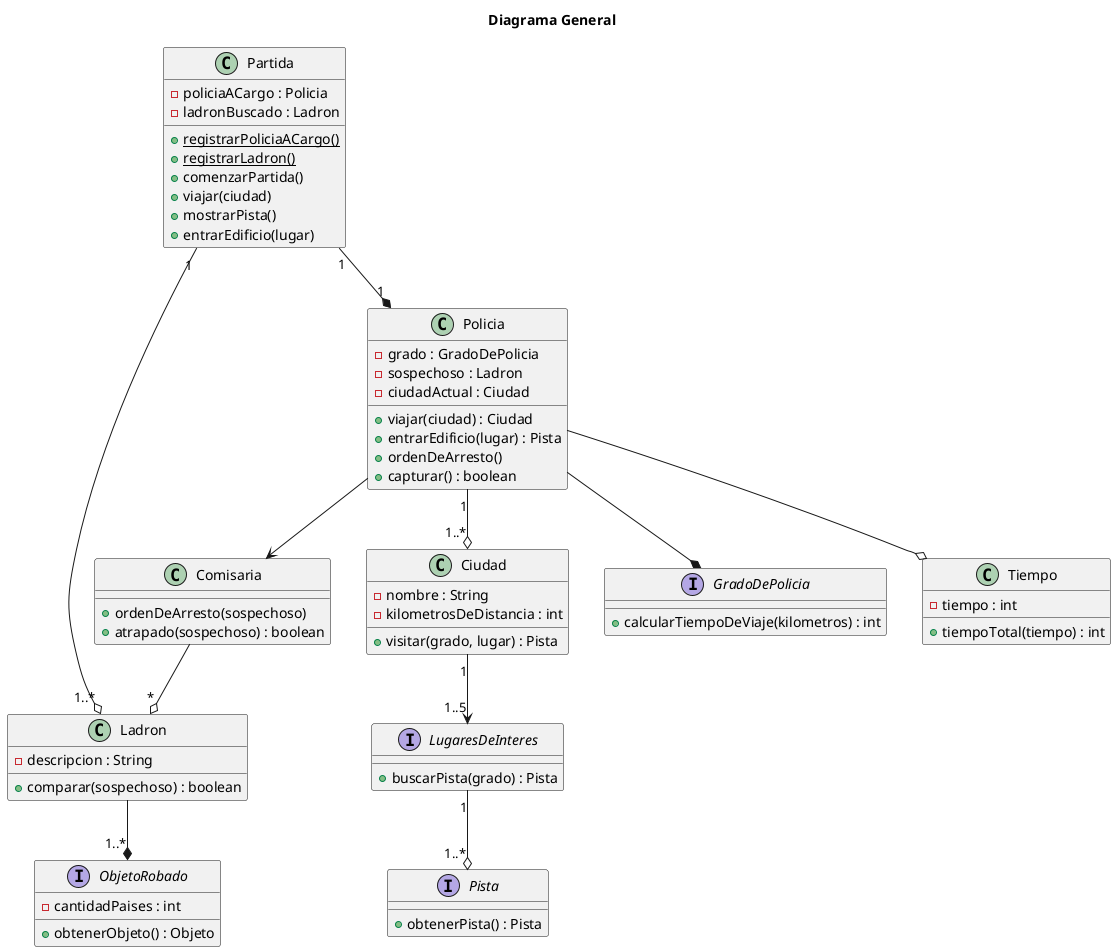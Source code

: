 @startuml 
title Diagrama General


class Ciudad{
    - nombre : String
    - kilometrosDeDistancia : int
    + visitar(grado, lugar) : Pista

}
class Partida{
    - policiaACargo : Policia
    - ladronBuscado : Ladron
    + {static} registrarPoliciaACargo()
    + {static} registrarLadron()
    + comenzarPartida()
    + viajar(ciudad)
    + mostrarPista()
    + entrarEdificio(lugar)
}

class Comisaria{
    + ordenDeArresto(sospechoso)
    + atrapado(sospechoso) : boolean
}
class Ladron{
    - descripcion : String
    + comparar(sospechoso) : boolean
}

class Policia{
    - grado : GradoDePolicia
    - sospechoso : Ladron
    - ciudadActual : Ciudad
    + viajar(ciudad) : Ciudad
    + entrarEdificio(lugar) : Pista
    + ordenDeArresto()
    + capturar() : boolean

}
interface GradoDePolicia{
    + calcularTiempoDeViaje(kilometros) : int
}

interface LugaresDeInteres{
    + buscarPista(grado) : Pista
}

interface Pista{
    + obtenerPista() : Pista
}

interface ObjetoRobado{
    - cantidadPaises : int
	+ obtenerObjeto() : Objeto
}

class Tiempo{
    - tiempo : int
    + tiempoTotal(tiempo) : int
}


Partida "1" --o "1..*" Ladron
Partida"1" --* "1"Policia
Policia --* GradoDePolicia
Policia --o Tiempo
Policia --> Comisaria
Policia "1" --o "1..*" Ciudad
Ciudad "1" --> "1..5"LugaresDeInteres
LugaresDeInteres "1" --o "1..*" Pista
Ladron --* "1..*" ObjetoRobado
Comisaria --o "*" Ladron

@enduml